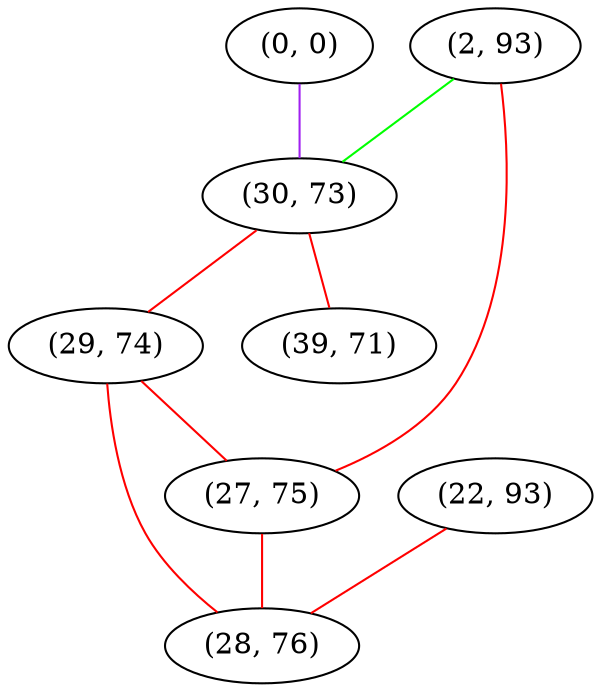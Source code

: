 graph "" {
"(2, 93)";
"(0, 0)";
"(30, 73)";
"(29, 74)";
"(39, 71)";
"(27, 75)";
"(22, 93)";
"(28, 76)";
"(2, 93)" -- "(30, 73)"  [color=green, key=0, weight=2];
"(2, 93)" -- "(27, 75)"  [color=red, key=0, weight=1];
"(0, 0)" -- "(30, 73)"  [color=purple, key=0, weight=4];
"(30, 73)" -- "(29, 74)"  [color=red, key=0, weight=1];
"(30, 73)" -- "(39, 71)"  [color=red, key=0, weight=1];
"(29, 74)" -- "(28, 76)"  [color=red, key=0, weight=1];
"(29, 74)" -- "(27, 75)"  [color=red, key=0, weight=1];
"(27, 75)" -- "(28, 76)"  [color=red, key=0, weight=1];
"(22, 93)" -- "(28, 76)"  [color=red, key=0, weight=1];
}
